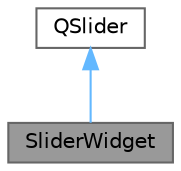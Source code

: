 digraph "SliderWidget"
{
 // LATEX_PDF_SIZE
  bgcolor="transparent";
  edge [fontname=Helvetica,fontsize=10,labelfontname=Helvetica,labelfontsize=10];
  node [fontname=Helvetica,fontsize=10,shape=box,height=0.2,width=0.4];
  Node1 [id="Node000001",label="SliderWidget",height=0.2,width=0.4,color="gray40", fillcolor="grey60", style="filled", fontcolor="black",tooltip="自定义滑块控件类，继承自 QSlider，支持音量调节"];
  Node2 -> Node1 [id="edge1_Node000001_Node000002",dir="back",color="steelblue1",style="solid",tooltip=" "];
  Node2 [id="Node000002",label="QSlider",height=0.2,width=0.4,color="gray40", fillcolor="white", style="filled",tooltip=" "];
}
